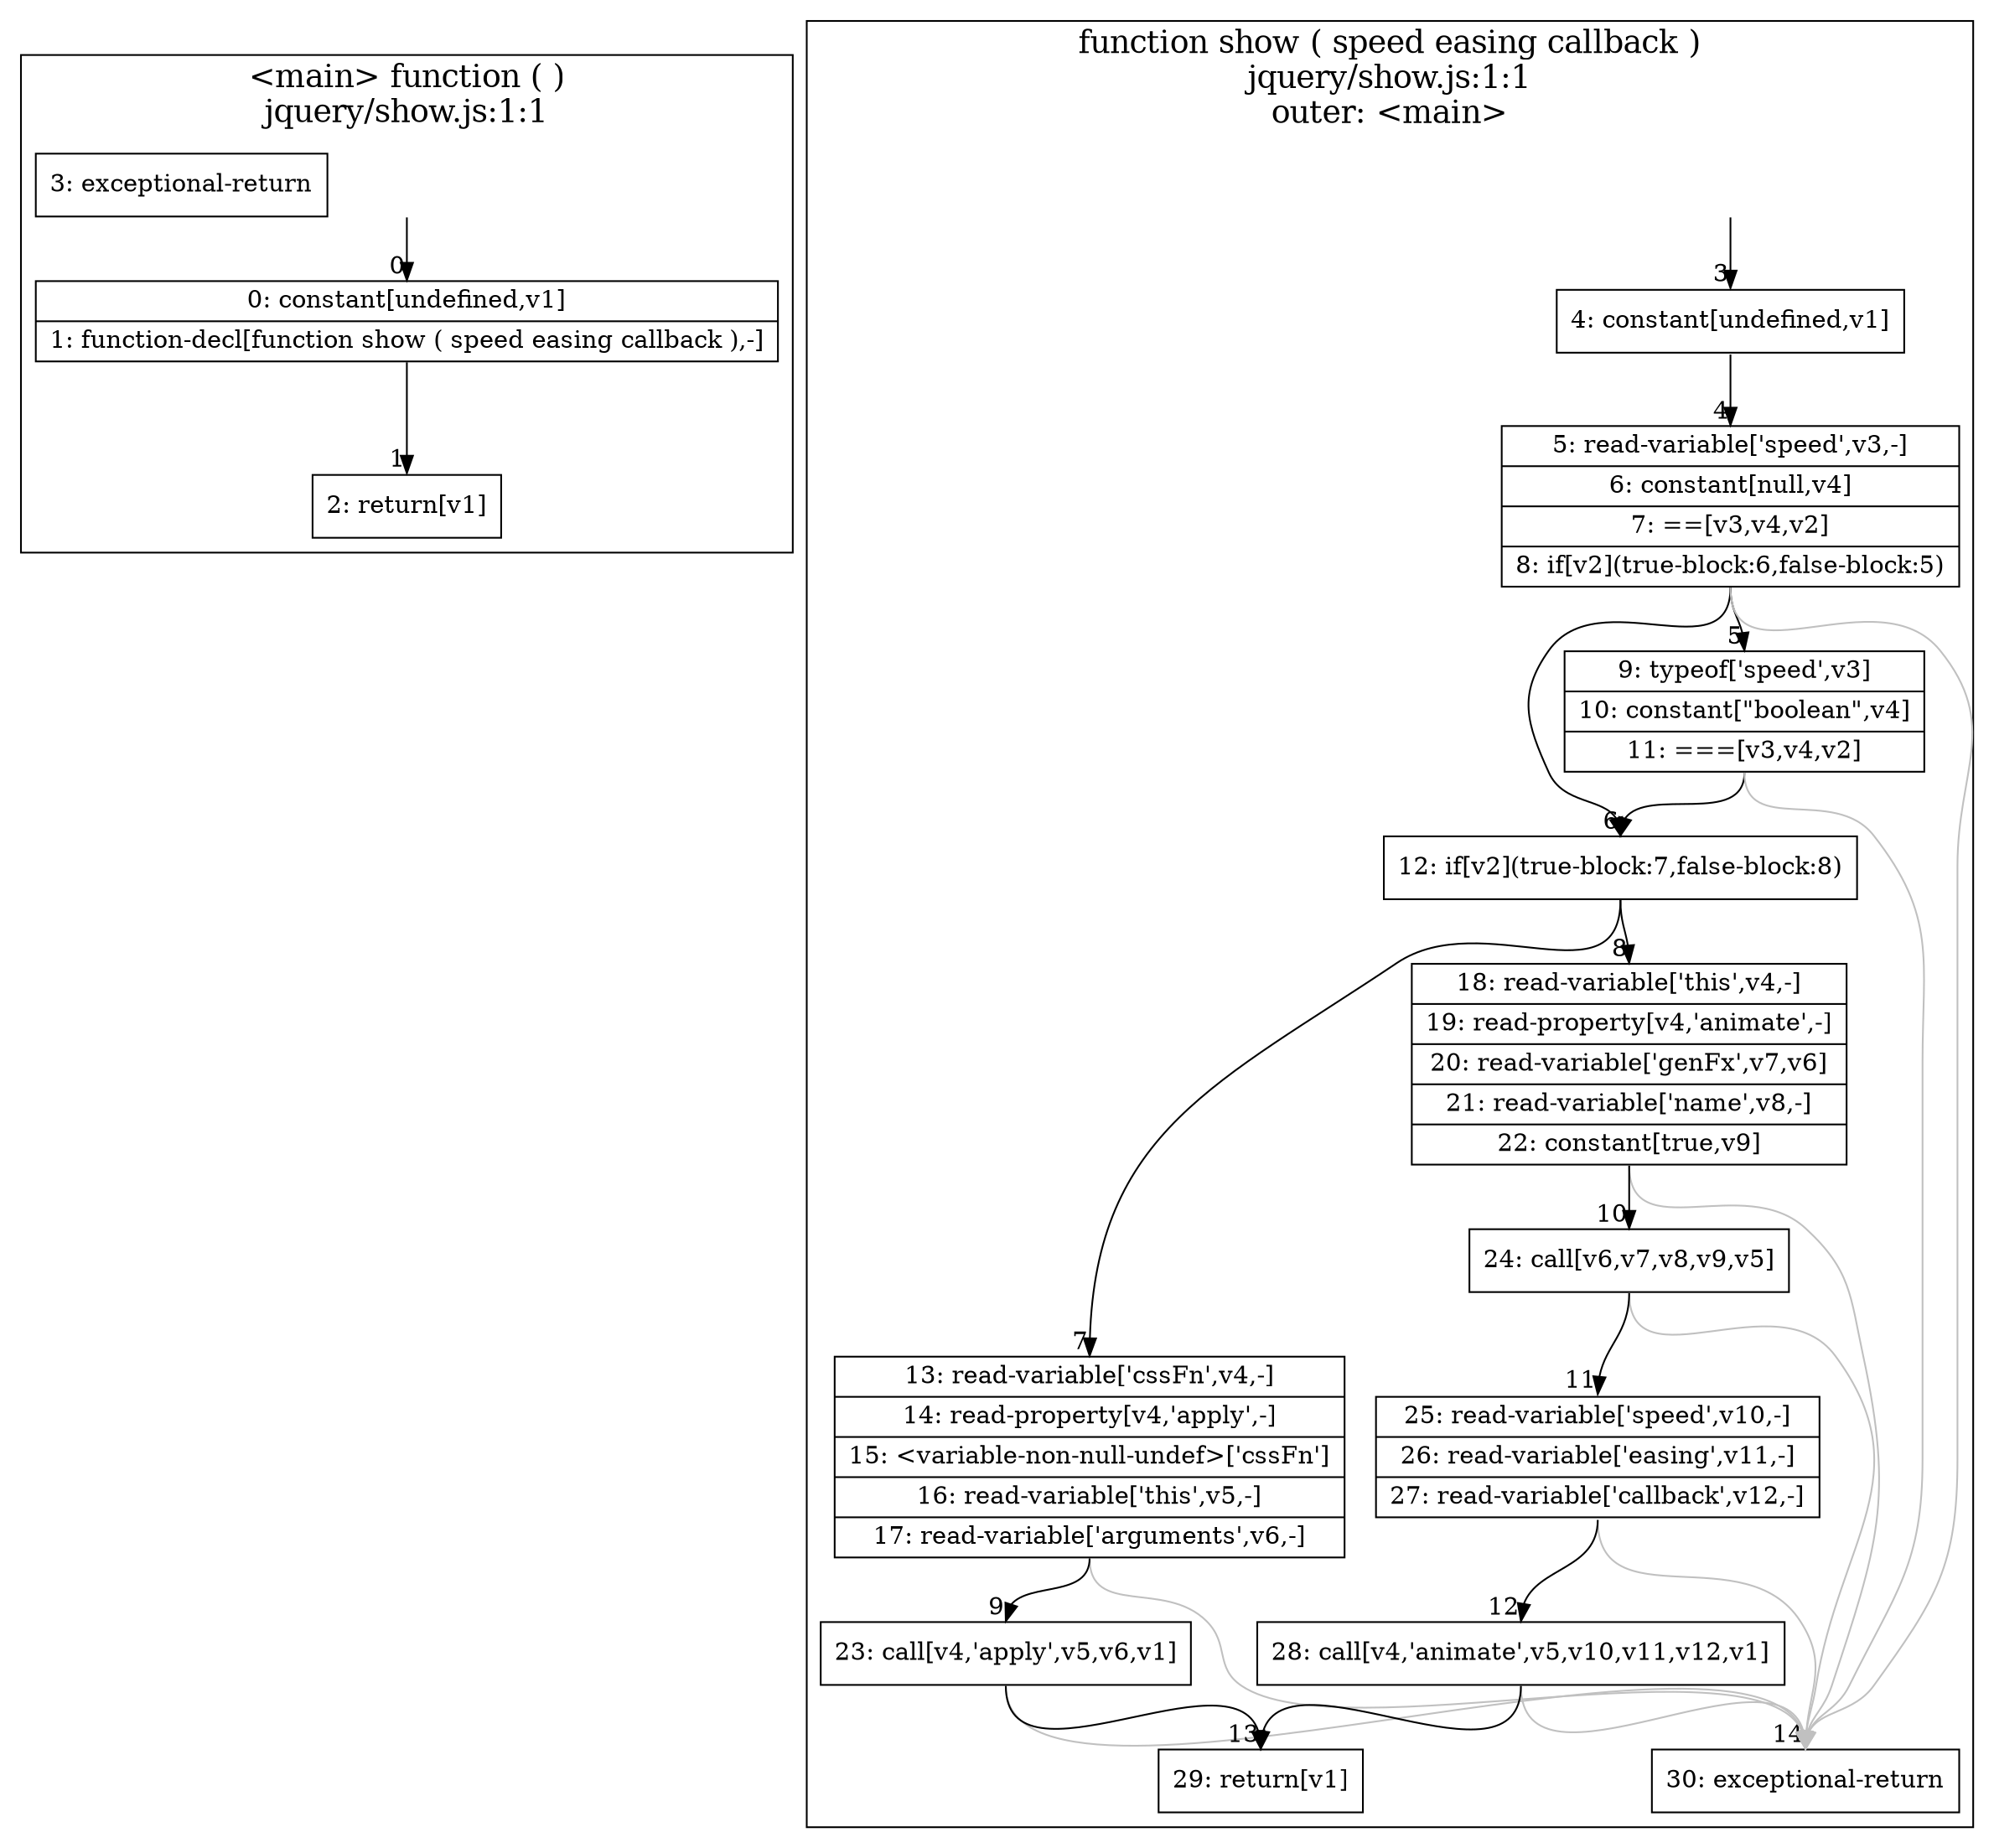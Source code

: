 digraph {
compound=true
subgraph cluster0 {
label="<main> function ( )\njquery/show.js:1:1";
labelloc="t";
fontsize=18;
rankdir="TD"
BB_entry0[shape=none,label=""];
BB_entry0 -> BB0 [tailport=s, headport=n, headlabel="    0"]
BB0 [shape=record label="{0: constant[undefined,v1]|1: function-decl[function show ( speed easing callback ),-]}" ] 
BB0 -> BB1 [tailport=s, headport=n, headlabel="      1"]
BB1 [shape=record label="{2: return[v1]}" ] 
BB2 [shape=record label="{3: exceptional-return}" ] 
}
subgraph cluster1 {
label="function show ( speed easing callback )\njquery/show.js:1:1\nouter: <main>";
labelloc="t";
fontsize=18;
rankdir="TD"
BB_entry1[shape=none,label=""];
BB_entry1 -> BB3 [tailport=s, headport=n, headlabel="    3"]
BB3 [shape=record label="{4: constant[undefined,v1]}" ] 
BB3 -> BB4 [tailport=s, headport=n, headlabel="      4"]
BB4 [shape=record label="{5: read-variable['speed',v3,-]|6: constant[null,v4]|7: ==[v3,v4,v2]|8: if[v2](true-block:6,false-block:5)}" ] 
BB4 -> BB6 [tailport=s, headport=n, headlabel="      6"]
BB4 -> BB5 [tailport=s, headport=n, headlabel="      5"]
BB4 -> BB14 [tailport=s, headport=n, color=gray, headlabel="      14"]
BB5 [shape=record label="{9: typeof['speed',v3]|10: constant[\"boolean\",v4]|11: ===[v3,v4,v2]}" ] 
BB5 -> BB6 [tailport=s, headport=n]
BB5 -> BB14 [tailport=s, headport=n, color=gray]
BB6 [shape=record label="{12: if[v2](true-block:7,false-block:8)}" ] 
BB6 -> BB7 [tailport=s, headport=n, headlabel="      7"]
BB6 -> BB8 [tailport=s, headport=n, headlabel="      8"]
BB7 [shape=record label="{13: read-variable['cssFn',v4,-]|14: read-property[v4,'apply',-]|15: \<variable-non-null-undef\>['cssFn']|16: read-variable['this',v5,-]|17: read-variable['arguments',v6,-]}" ] 
BB7 -> BB9 [tailport=s, headport=n, headlabel="      9"]
BB7 -> BB14 [tailport=s, headport=n, color=gray]
BB8 [shape=record label="{18: read-variable['this',v4,-]|19: read-property[v4,'animate',-]|20: read-variable['genFx',v7,v6]|21: read-variable['name',v8,-]|22: constant[true,v9]}" ] 
BB8 -> BB10 [tailport=s, headport=n, headlabel="      10"]
BB8 -> BB14 [tailport=s, headport=n, color=gray]
BB9 [shape=record label="{23: call[v4,'apply',v5,v6,v1]}" ] 
BB9 -> BB13 [tailport=s, headport=n, headlabel="      13"]
BB9 -> BB14 [tailport=s, headport=n, color=gray]
BB10 [shape=record label="{24: call[v6,v7,v8,v9,v5]}" ] 
BB10 -> BB11 [tailport=s, headport=n, headlabel="      11"]
BB10 -> BB14 [tailport=s, headport=n, color=gray]
BB11 [shape=record label="{25: read-variable['speed',v10,-]|26: read-variable['easing',v11,-]|27: read-variable['callback',v12,-]}" ] 
BB11 -> BB12 [tailport=s, headport=n, headlabel="      12"]
BB11 -> BB14 [tailport=s, headport=n, color=gray]
BB12 [shape=record label="{28: call[v4,'animate',v5,v10,v11,v12,v1]}" ] 
BB12 -> BB13 [tailport=s, headport=n]
BB12 -> BB14 [tailport=s, headport=n, color=gray]
BB13 [shape=record label="{29: return[v1]}" ] 
BB14 [shape=record label="{30: exceptional-return}" ] 
}
}
